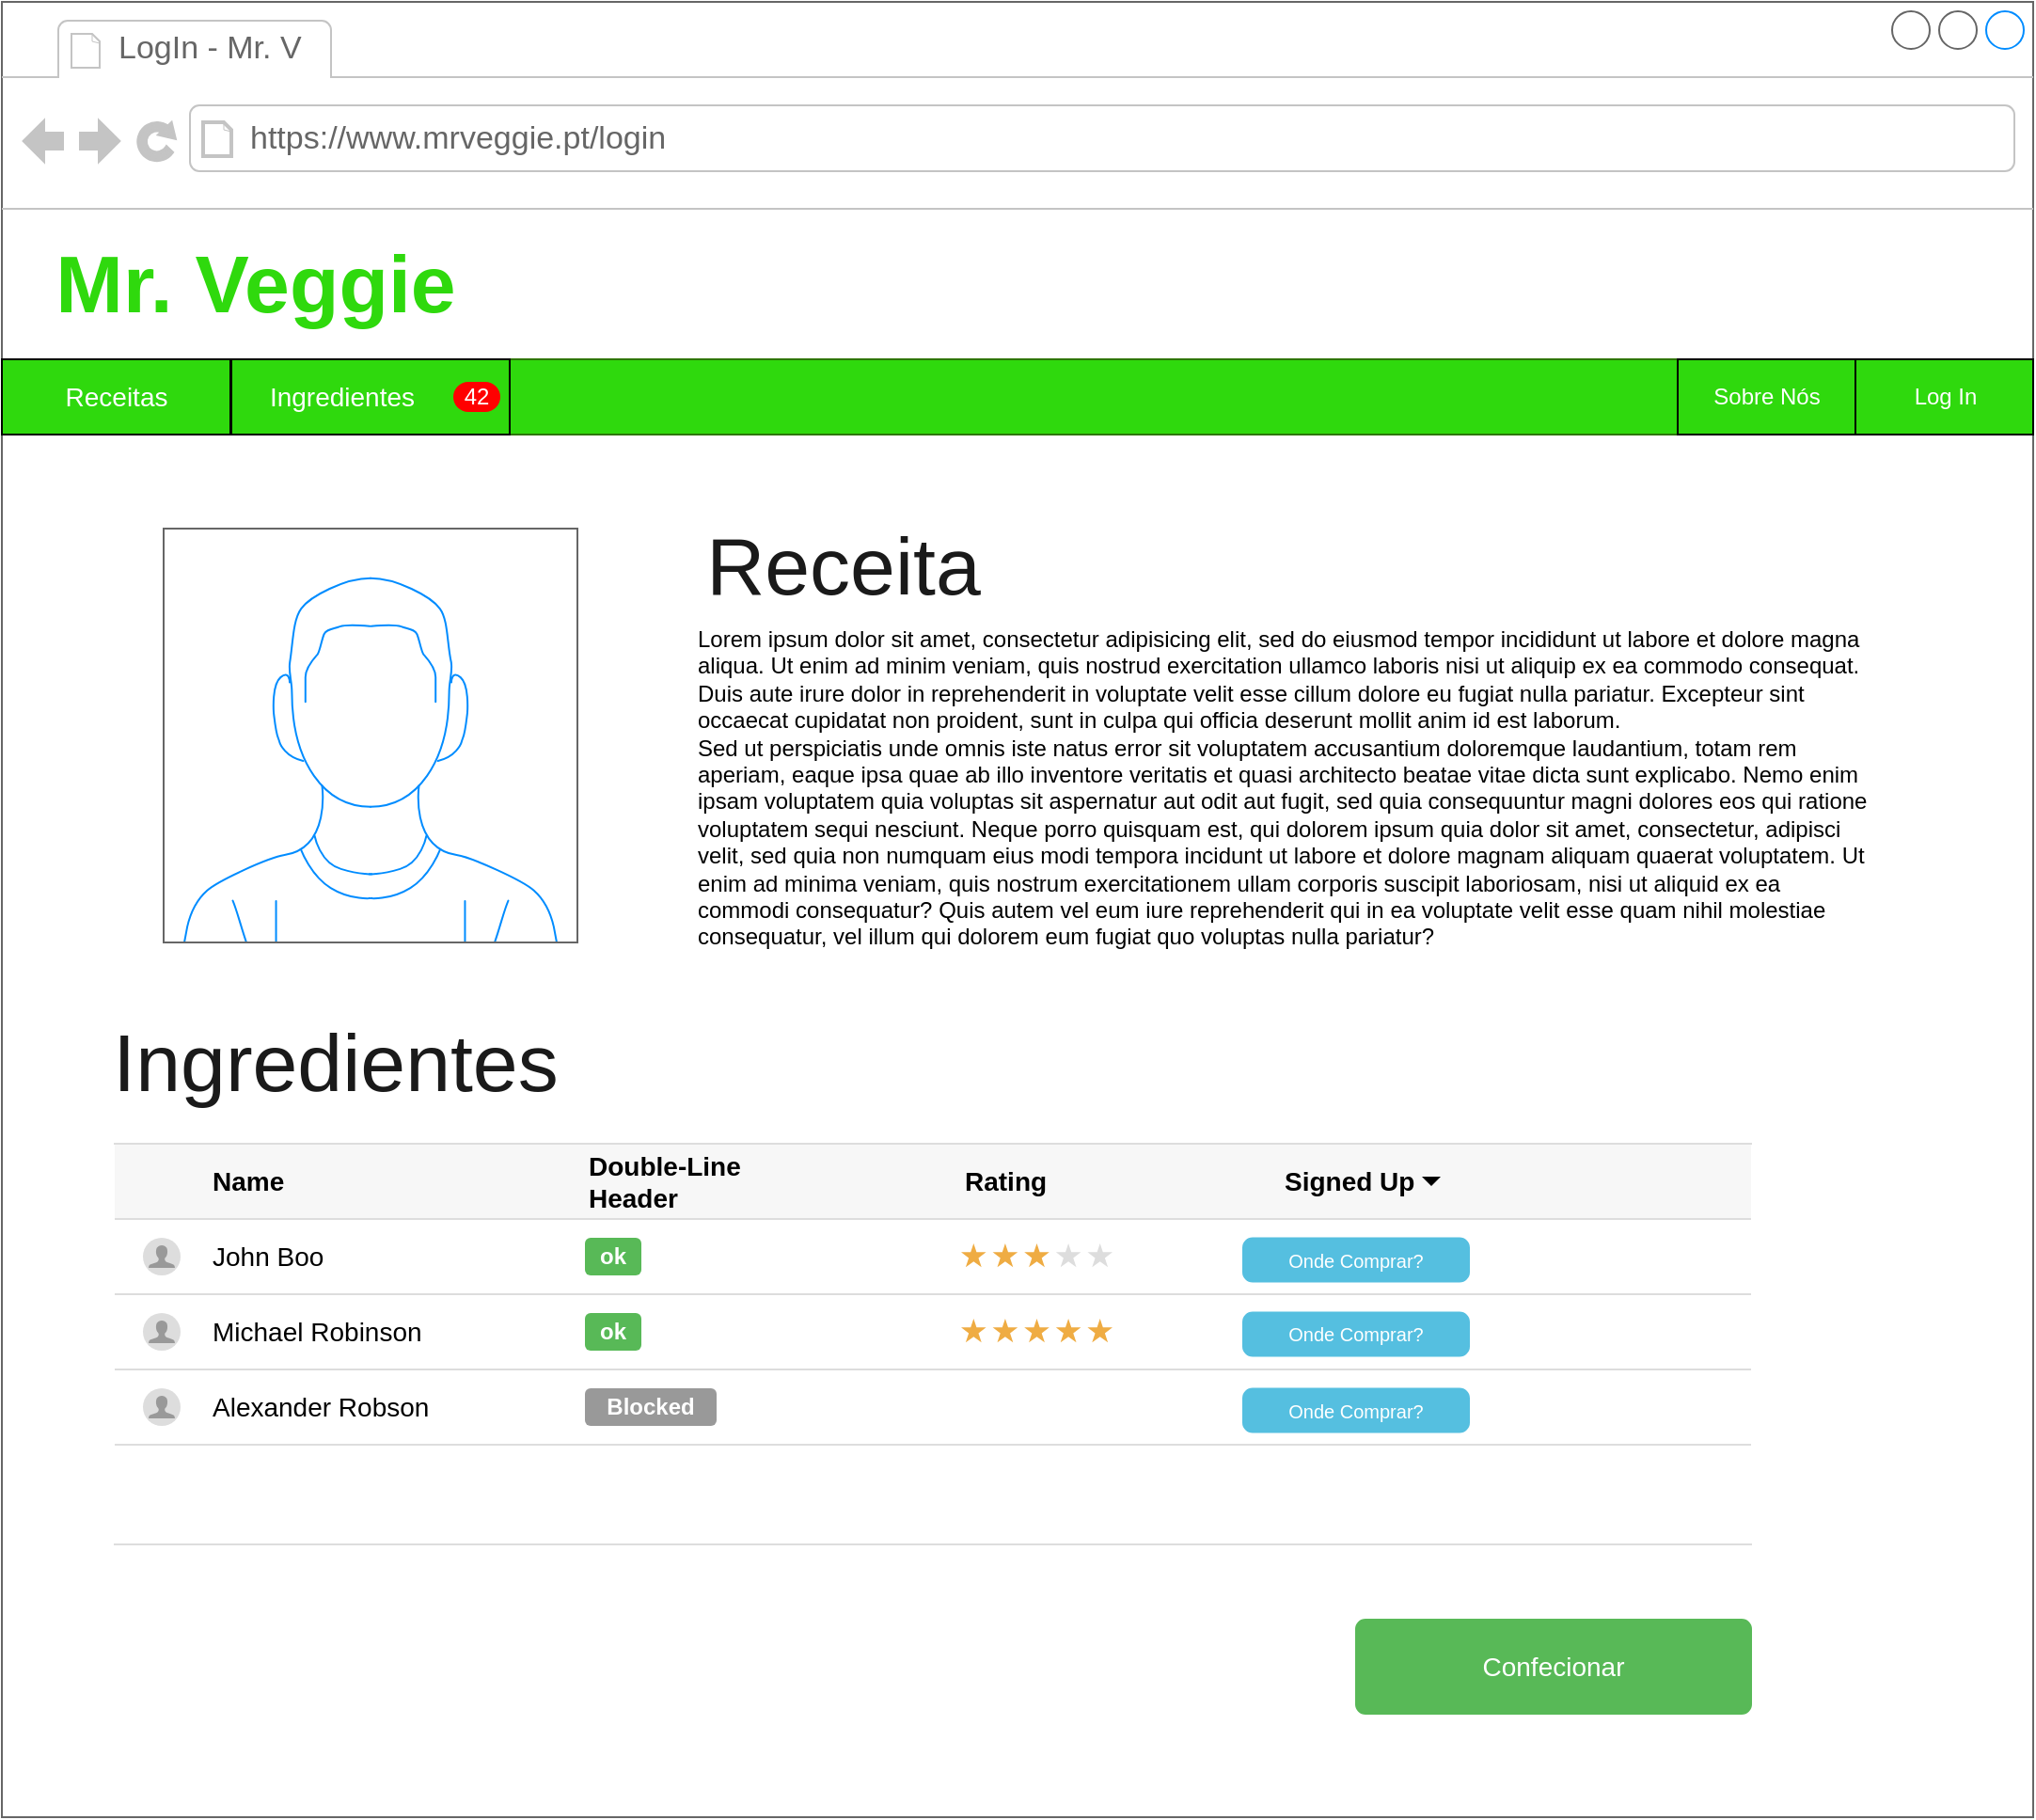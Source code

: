<mxfile version="10.5.3"><diagram id="RmyYR7nFTQwOnw2JLD8I" name="Page-1"><mxGraphModel dx="1181" dy="547" grid="1" gridSize="10" guides="1" tooltips="1" connect="1" arrows="1" fold="1" page="1" pageScale="1" pageWidth="827" pageHeight="1169" math="0" shadow="0"><root><mxCell id="0"/><mxCell id="1" parent="0"/><mxCell id="y5sqJ-2SSFvz5n1qwgBJ-2" value="" style="strokeWidth=1;shadow=0;dashed=0;align=center;html=1;shape=mxgraph.mockup.containers.browserWindow;rSize=0;fillColor=#ffffff;strokeColor=#666666;strokeColor2=#008cff;strokeColor3=#c4c4c4;mainText=,;recursiveResize=0;" vertex="1" parent="1"><mxGeometry x="40" y="40" width="1080" height="965" as="geometry"/></mxCell><mxCell id="y5sqJ-2SSFvz5n1qwgBJ-3" value="LogIn - Mr. V&lt;br&gt;" style="strokeWidth=1;shadow=0;dashed=0;align=center;html=1;shape=mxgraph.mockup.containers.anchor;fontSize=17;fontColor=#666666;align=left;" vertex="1" parent="y5sqJ-2SSFvz5n1qwgBJ-2"><mxGeometry x="60" y="12" width="150" height="26" as="geometry"/></mxCell><mxCell id="y5sqJ-2SSFvz5n1qwgBJ-4" value="https://www.mrveggie.pt/login&lt;br&gt;" style="strokeWidth=1;shadow=0;dashed=0;align=center;html=1;shape=mxgraph.mockup.containers.anchor;rSize=0;fontSize=17;fontColor=#666666;align=left;" vertex="1" parent="y5sqJ-2SSFvz5n1qwgBJ-2"><mxGeometry x="130" y="60" width="250" height="26" as="geometry"/></mxCell><mxCell id="y5sqJ-2SSFvz5n1qwgBJ-19" value="" style="html=1;shadow=0;dashed=0;shape=mxgraph.bootstrap.rect;whiteSpace=wrap;fillColor=#2FD90D;strokeColor=#2D7600;fontColor=#ffffff;" vertex="1" parent="y5sqJ-2SSFvz5n1qwgBJ-2"><mxGeometry y="190" width="1080" height="40" as="geometry"/></mxCell><mxCell id="y5sqJ-2SSFvz5n1qwgBJ-20" value="&lt;font color=&quot;#ffffff&quot;&gt;Receitas&lt;/font&gt;" style="html=1;shadow=0;dashed=0;fillColor=none;strokeColor=#000000;shape=mxgraph.bootstrap.rect;fontColor=#999999;fontSize=14;whiteSpace=wrap;" vertex="1" parent="y5sqJ-2SSFvz5n1qwgBJ-19"><mxGeometry width="121.5" height="40" as="geometry"/></mxCell><mxCell id="y5sqJ-2SSFvz5n1qwgBJ-23" value="&lt;font style=&quot;font-size: 14px&quot;&gt;Ingredientes&lt;/font&gt;" style="html=1;shadow=0;dashed=0;fillColor=none;strokeColor=#000000;shape=mxgraph.bootstrap.rect;fontColor=#FFFFFF;spacingRight=30;whiteSpace=wrap;" vertex="1" parent="y5sqJ-2SSFvz5n1qwgBJ-19"><mxGeometry x="122" width="148" height="40" as="geometry"/></mxCell><mxCell id="y5sqJ-2SSFvz5n1qwgBJ-24" value="42" style="html=1;shadow=0;dashed=0;shape=mxgraph.bootstrap.rrect;rSize=8;fillColor=#ff0000;strokeColor=none;fontColor=#ffffff;whiteSpace=wrap;" vertex="1" parent="y5sqJ-2SSFvz5n1qwgBJ-23"><mxGeometry x="1" y="0.5" width="25" height="16" relative="1" as="geometry"><mxPoint x="-30" y="-8" as="offset"/></mxGeometry></mxCell><mxCell id="y5sqJ-2SSFvz5n1qwgBJ-26" value="Sobre Nós" style="html=1;shadow=0;dashed=0;fillColor=none;strokeColor=#000000;shape=mxgraph.bootstrap.rect;fontColor=#FFFFFF;whiteSpace=wrap;" vertex="1" parent="y5sqJ-2SSFvz5n1qwgBJ-19"><mxGeometry x="891.0" width="94.5" height="40" as="geometry"/></mxCell><mxCell id="y5sqJ-2SSFvz5n1qwgBJ-28" value="Log In" style="html=1;shadow=0;dashed=0;fillColor=none;strokeColor=#000000;shape=mxgraph.bootstrap.rect;fontColor=#FFFFFF;whiteSpace=wrap;" vertex="1" parent="y5sqJ-2SSFvz5n1qwgBJ-19"><mxGeometry x="985.5" width="94.5" height="40" as="geometry"/></mxCell><mxCell id="y5sqJ-2SSFvz5n1qwgBJ-33" value="&lt;font color=&quot;#2fd90d&quot; style=&quot;font-size: 43px&quot;&gt;Mr. Veggie&lt;/font&gt;" style="text;html=1;strokeColor=none;fillColor=none;align=center;verticalAlign=middle;whiteSpace=wrap;rounded=0;fontColor=#FFFFFF;fontSize=43;fontStyle=1" vertex="1" parent="y5sqJ-2SSFvz5n1qwgBJ-2"><mxGeometry y="110" width="270" height="80" as="geometry"/></mxCell><mxCell id="y5sqJ-2SSFvz5n1qwgBJ-125" value="Lorem ipsum dolor sit amet, consectetur adipisicing elit, sed do eiusmod tempor incididunt ut labore et dolore magna aliqua. Ut enim ad minim veniam, quis nostrud exercitation ullamco laboris nisi ut aliquip ex ea commodo consequat. Duis aute irure dolor in reprehenderit in voluptate velit esse cillum dolore eu fugiat nulla pariatur. Excepteur sint occaecat cupidatat non proident, sunt in culpa qui officia deserunt mollit anim id est laborum.&#10;Sed ut perspiciatis unde omnis iste natus error sit voluptatem accusantium doloremque laudantium, totam rem aperiam, eaque ipsa quae ab illo inventore veritatis et quasi architecto beatae vitae dicta sunt explicabo. Nemo enim ipsam voluptatem quia voluptas sit aspernatur aut odit aut fugit, sed quia consequuntur magni dolores eos qui ratione voluptatem sequi nesciunt. Neque porro quisquam est, qui dolorem ipsum quia dolor sit amet, consectetur, adipisci velit, sed quia non numquam eius modi tempora incidunt ut labore et dolore magnam aliquam quaerat voluptatem. Ut enim ad minima veniam, quis nostrum exercitationem ullam corporis suscipit laboriosam, nisi ut aliquid ex ea commodi consequatur? Quis autem vel eum iure reprehenderit qui in ea voluptate velit esse quam nihil molestiae consequatur, vel illum qui dolorem eum fugiat quo voluptas nulla pariatur?" style="text;spacingTop=-5;fillColor=#ffffff;whiteSpace=wrap;html=1;align=left;fontSize=12;fontFamily=Helvetica;fillColor=none;strokeColor=none;" vertex="1" parent="y5sqJ-2SSFvz5n1qwgBJ-2"><mxGeometry x="368" y="330" width="625" height="180" as="geometry"/></mxCell><mxCell id="y5sqJ-2SSFvz5n1qwgBJ-126" value="" style="verticalLabelPosition=bottom;shadow=0;dashed=0;align=center;html=1;verticalAlign=top;strokeWidth=1;shape=mxgraph.mockup.containers.userMale;strokeColor=#666666;strokeColor2=#008cff;fillColor=#ffffff;fontSize=43;fontColor=#FFFFFF;" vertex="1" parent="y5sqJ-2SSFvz5n1qwgBJ-2"><mxGeometry x="86" y="280" width="220" height="220" as="geometry"/></mxCell><mxCell id="y5sqJ-2SSFvz5n1qwgBJ-127" value="&lt;font color=&quot;#1a1a1a&quot;&gt;Receita&lt;/font&gt;" style="text;html=1;strokeColor=none;fillColor=none;align=center;verticalAlign=middle;whiteSpace=wrap;rounded=0;fontSize=43;fontColor=#FFFFFF;" vertex="1" parent="y5sqJ-2SSFvz5n1qwgBJ-2"><mxGeometry x="355" y="270" width="185" height="60" as="geometry"/></mxCell><mxCell id="y5sqJ-2SSFvz5n1qwgBJ-131" value="&lt;font color=&quot;#1a1a1a&quot;&gt;Ingredientes&lt;/font&gt;" style="text;html=1;strokeColor=none;fillColor=none;align=center;verticalAlign=middle;whiteSpace=wrap;rounded=0;fontSize=43;fontColor=#FFFFFF;" vertex="1" parent="y5sqJ-2SSFvz5n1qwgBJ-2"><mxGeometry x="85" y="534" width="185" height="60" as="geometry"/></mxCell><mxCell id="y5sqJ-2SSFvz5n1qwgBJ-132" value="" style="shape=partialRectangle;right=0;left=0;strokeColor=#dddddd;fillColor=#ffffff;whiteSpace=wrap;fontSize=43;fontColor=#FFFFFF;" vertex="1" parent="y5sqJ-2SSFvz5n1qwgBJ-2"><mxGeometry x="60" y="607" width="870" height="213" as="geometry"/></mxCell><mxCell id="y5sqJ-2SSFvz5n1qwgBJ-133" value="" style="html=1;shadow=0;dashed=0;shape=mxgraph.bootstrap.horLines;strokeColor=inherit;fillColor=#000000;fillOpacity=3;resizeWidth=1;" vertex="1" parent="y5sqJ-2SSFvz5n1qwgBJ-132"><mxGeometry width="870.0" height="40" relative="1" as="geometry"/></mxCell><mxCell id="y5sqJ-2SSFvz5n1qwgBJ-134" value="Name" style="html=1;shadow=0;dashed=0;shape=mxgraph.bootstrap.rect;strokeColor=none;fillColor=none;fontSize=14;fontStyle=1;align=left;whiteSpace=wrap;resizeHeight=1;" vertex="1" parent="y5sqJ-2SSFvz5n1qwgBJ-133"><mxGeometry width="150" height="40" relative="1" as="geometry"><mxPoint x="50" as="offset"/></mxGeometry></mxCell><mxCell id="y5sqJ-2SSFvz5n1qwgBJ-135" value="Double-Line&#10;Header" style="html=1;shadow=0;dashed=0;shape=mxgraph.bootstrap.rect;strokeColor=none;fillColor=none;fontSize=14;fontStyle=1;align=left;whiteSpace=wrap;resizeHeight=1;" vertex="1" parent="y5sqJ-2SSFvz5n1qwgBJ-133"><mxGeometry width="150" height="40" relative="1" as="geometry"><mxPoint x="250" as="offset"/></mxGeometry></mxCell><mxCell id="y5sqJ-2SSFvz5n1qwgBJ-136" value="Rating" style="html=1;shadow=0;dashed=0;shape=mxgraph.bootstrap.rect;strokeColor=none;fillColor=none;fontSize=14;fontStyle=1;align=left;whiteSpace=wrap;resizeHeight=1;" vertex="1" parent="y5sqJ-2SSFvz5n1qwgBJ-133"><mxGeometry width="150" height="40" relative="1" as="geometry"><mxPoint x="450" as="offset"/></mxGeometry></mxCell><mxCell id="y5sqJ-2SSFvz5n1qwgBJ-137" value="Signed Up" style="html=1;shadow=0;dashed=0;shape=mxgraph.bootstrap.rect;strokeColor=none;fillColor=none;fontSize=14;fontStyle=1;align=left;whiteSpace=wrap;resizeHeight=1;" vertex="1" parent="y5sqJ-2SSFvz5n1qwgBJ-133"><mxGeometry width="100" height="40" relative="1" as="geometry"><mxPoint x="620" as="offset"/></mxGeometry></mxCell><mxCell id="y5sqJ-2SSFvz5n1qwgBJ-138" value="" style="shape=triangle;direction=south;strokeColor=none;fillColor=#000000;" vertex="1" parent="y5sqJ-2SSFvz5n1qwgBJ-137"><mxGeometry x="1" y="0.5" width="10" height="5" relative="1" as="geometry"><mxPoint x="-25" y="-2.5" as="offset"/></mxGeometry></mxCell><mxCell id="y5sqJ-2SSFvz5n1qwgBJ-139" value="" style="strokeColor=inherit;fillColor=inherit;gradientColor=inherit;html=1;shadow=0;dashed=0;shape=mxgraph.bootstrap.horLines;resizeWidth=1;" vertex="1" parent="y5sqJ-2SSFvz5n1qwgBJ-132"><mxGeometry width="870.0" height="40" relative="1" as="geometry"><mxPoint y="40" as="offset"/></mxGeometry></mxCell><mxCell id="y5sqJ-2SSFvz5n1qwgBJ-140" value="" style="shape=ellipse;strokeColor=none;fillColor=#dddddd;html=1;" vertex="1" parent="y5sqJ-2SSFvz5n1qwgBJ-139"><mxGeometry y="0.5" width="20" height="20" relative="1" as="geometry"><mxPoint x="15" y="-10" as="offset"/></mxGeometry></mxCell><mxCell id="y5sqJ-2SSFvz5n1qwgBJ-141" value="" style="html=1;shadow=0;dashed=0;shape=mxgraph.bootstrap.user;strokeColor=none;fillColor=#999999;" vertex="1" parent="y5sqJ-2SSFvz5n1qwgBJ-140"><mxGeometry x="0.5" y="0.5" width="14" height="12" relative="1" as="geometry"><mxPoint x="-7" y="-6" as="offset"/></mxGeometry></mxCell><mxCell id="y5sqJ-2SSFvz5n1qwgBJ-142" value="John Boo" style="html=1;shadow=0;dashed=0;shape=mxgraph.bootstrap.rect;strokeColor=none;fillColor=none;fontSize=14;align=left;whiteSpace=wrap;resizeHeight=1;" vertex="1" parent="y5sqJ-2SSFvz5n1qwgBJ-139"><mxGeometry width="150" height="40" relative="1" as="geometry"><mxPoint x="50" as="offset"/></mxGeometry></mxCell><mxCell id="y5sqJ-2SSFvz5n1qwgBJ-143" value="ok" style="html=1;shadow=0;dashed=0;shape=mxgraph.bootstrap.rrect;rSize=3;strokeColor=none;fillColor=#58B957;fontSize=12;fontStyle=1;fontColor=#ffffff;whiteSpace=wrap;" vertex="1" parent="y5sqJ-2SSFvz5n1qwgBJ-139"><mxGeometry y="0.5" width="30" height="20" relative="1" as="geometry"><mxPoint x="250" y="-10" as="offset"/></mxGeometry></mxCell><mxCell id="y5sqJ-2SSFvz5n1qwgBJ-144" value="" style="html=1;shadow=0;dashed=0;shape=mxgraph.bootstrap.rating;strokeColor=none;fillColor=#EFAC43;emptyFillColor=#dddddd;grade=3;ratingScale=5;ratingStyle=star;" vertex="1" parent="y5sqJ-2SSFvz5n1qwgBJ-139"><mxGeometry y="0.5" width="150" height="14" relative="1" as="geometry"><mxPoint x="450" y="-7" as="offset"/></mxGeometry></mxCell><mxCell id="y5sqJ-2SSFvz5n1qwgBJ-193" value="Onde Comprar?" style="html=1;shadow=0;dashed=0;shape=mxgraph.bootstrap.rrect;rSize=5;fillColor=#55BFE0;align=center;strokeColor=#55BFE0;fontColor=#ffffff;fontSize=10;whiteSpace=wrap;" vertex="1" parent="y5sqJ-2SSFvz5n1qwgBJ-139"><mxGeometry x="600" y="10.25" width="120" height="23" as="geometry"/></mxCell><mxCell id="y5sqJ-2SSFvz5n1qwgBJ-146" value="" style="strokeColor=inherit;fillColor=inherit;gradientColor=inherit;html=1;shadow=0;dashed=0;shape=mxgraph.bootstrap.horLines;resizeWidth=1;" vertex="1" parent="y5sqJ-2SSFvz5n1qwgBJ-132"><mxGeometry width="870.0" height="40" relative="1" as="geometry"><mxPoint y="80" as="offset"/></mxGeometry></mxCell><mxCell id="y5sqJ-2SSFvz5n1qwgBJ-147" value="" style="shape=ellipse;strokeColor=none;fillColor=#dddddd;html=1;" vertex="1" parent="y5sqJ-2SSFvz5n1qwgBJ-146"><mxGeometry y="0.5" width="20" height="20" relative="1" as="geometry"><mxPoint x="15" y="-10" as="offset"/></mxGeometry></mxCell><mxCell id="y5sqJ-2SSFvz5n1qwgBJ-148" value="" style="html=1;shadow=0;dashed=0;shape=mxgraph.bootstrap.user;strokeColor=none;fillColor=#999999;" vertex="1" parent="y5sqJ-2SSFvz5n1qwgBJ-147"><mxGeometry x="0.5" y="0.5" width="14" height="12" relative="1" as="geometry"><mxPoint x="-7" y="-6" as="offset"/></mxGeometry></mxCell><mxCell id="y5sqJ-2SSFvz5n1qwgBJ-149" value="Michael Robinson" style="html=1;shadow=0;dashed=0;shape=mxgraph.bootstrap.rect;strokeColor=none;fillColor=none;fontSize=14;align=left;whiteSpace=wrap;resizeHeight=1;" vertex="1" parent="y5sqJ-2SSFvz5n1qwgBJ-146"><mxGeometry width="150" height="40" relative="1" as="geometry"><mxPoint x="50" as="offset"/></mxGeometry></mxCell><mxCell id="y5sqJ-2SSFvz5n1qwgBJ-150" value="ok" style="html=1;shadow=0;dashed=0;shape=mxgraph.bootstrap.rrect;rSize=3;strokeColor=none;fillColor=#58B957;fontSize=12;fontStyle=1;fontColor=#ffffff;whiteSpace=wrap;" vertex="1" parent="y5sqJ-2SSFvz5n1qwgBJ-146"><mxGeometry y="0.5" width="30" height="20" relative="1" as="geometry"><mxPoint x="250" y="-10" as="offset"/></mxGeometry></mxCell><mxCell id="y5sqJ-2SSFvz5n1qwgBJ-151" value="" style="html=1;shadow=0;dashed=0;shape=mxgraph.bootstrap.rating;strokeColor=none;fillColor=#EFAC43;emptyFillColor=#dddddd;grade=5;ratingScale=5;ratingStyle=star;" vertex="1" parent="y5sqJ-2SSFvz5n1qwgBJ-146"><mxGeometry y="0.5" width="150" height="14" relative="1" as="geometry"><mxPoint x="450" y="-7" as="offset"/></mxGeometry></mxCell><mxCell id="y5sqJ-2SSFvz5n1qwgBJ-194" value="Onde Comprar?" style="html=1;shadow=0;dashed=0;shape=mxgraph.bootstrap.rrect;rSize=5;fillColor=#55BFE0;align=center;strokeColor=#55BFE0;fontColor=#ffffff;fontSize=10;whiteSpace=wrap;" vertex="1" parent="y5sqJ-2SSFvz5n1qwgBJ-146"><mxGeometry x="600" y="9.75" width="120" height="23" as="geometry"/></mxCell><mxCell id="y5sqJ-2SSFvz5n1qwgBJ-153" value="" style="strokeColor=inherit;fillColor=inherit;gradientColor=inherit;html=1;shadow=0;dashed=0;shape=mxgraph.bootstrap.horLines;resizeWidth=1;" vertex="1" parent="y5sqJ-2SSFvz5n1qwgBJ-132"><mxGeometry width="870.0" height="40" relative="1" as="geometry"><mxPoint y="120" as="offset"/></mxGeometry></mxCell><mxCell id="y5sqJ-2SSFvz5n1qwgBJ-154" value="" style="shape=ellipse;strokeColor=none;fillColor=#dddddd;html=1;" vertex="1" parent="y5sqJ-2SSFvz5n1qwgBJ-153"><mxGeometry y="0.5" width="20" height="20" relative="1" as="geometry"><mxPoint x="15" y="-10" as="offset"/></mxGeometry></mxCell><mxCell id="y5sqJ-2SSFvz5n1qwgBJ-155" value="" style="html=1;shadow=0;dashed=0;shape=mxgraph.bootstrap.user;strokeColor=none;fillColor=#999999;" vertex="1" parent="y5sqJ-2SSFvz5n1qwgBJ-154"><mxGeometry x="0.5" y="0.5" width="14" height="12" relative="1" as="geometry"><mxPoint x="-7" y="-6" as="offset"/></mxGeometry></mxCell><mxCell id="y5sqJ-2SSFvz5n1qwgBJ-156" value="Alexander Robson" style="html=1;shadow=0;dashed=0;shape=mxgraph.bootstrap.rect;strokeColor=none;fillColor=none;fontSize=14;align=left;whiteSpace=wrap;resizeHeight=1;" vertex="1" parent="y5sqJ-2SSFvz5n1qwgBJ-153"><mxGeometry width="150" height="40" relative="1" as="geometry"><mxPoint x="50" as="offset"/></mxGeometry></mxCell><mxCell id="y5sqJ-2SSFvz5n1qwgBJ-157" value="Blocked" style="html=1;shadow=0;dashed=0;shape=mxgraph.bootstrap.rrect;rSize=3;strokeColor=none;fillColor=#999999;fontSize=12;fontStyle=1;fontColor=#ffffff;whiteSpace=wrap;" vertex="1" parent="y5sqJ-2SSFvz5n1qwgBJ-153"><mxGeometry y="0.5" width="70" height="20" relative="1" as="geometry"><mxPoint x="250" y="-10" as="offset"/></mxGeometry></mxCell><mxCell id="y5sqJ-2SSFvz5n1qwgBJ-195" value="Onde Comprar?" style="html=1;shadow=0;dashed=0;shape=mxgraph.bootstrap.rrect;rSize=5;fillColor=#55BFE0;align=center;strokeColor=#55BFE0;fontColor=#ffffff;fontSize=10;whiteSpace=wrap;" vertex="1" parent="y5sqJ-2SSFvz5n1qwgBJ-153"><mxGeometry x="600" y="10.25" width="120" height="23" as="geometry"/></mxCell><mxCell id="y5sqJ-2SSFvz5n1qwgBJ-192" value="Confecionar" style="html=1;shadow=0;dashed=0;shape=mxgraph.bootstrap.rrect;rSize=5;fillColor=#58B957;align=center;strokeColor=#58B957;fontColor=#ffffff;fontSize=14;whiteSpace=wrap;" vertex="1" parent="y5sqJ-2SSFvz5n1qwgBJ-2"><mxGeometry x="720" y="860" width="210" height="50" as="geometry"/></mxCell></root></mxGraphModel></diagram></mxfile>